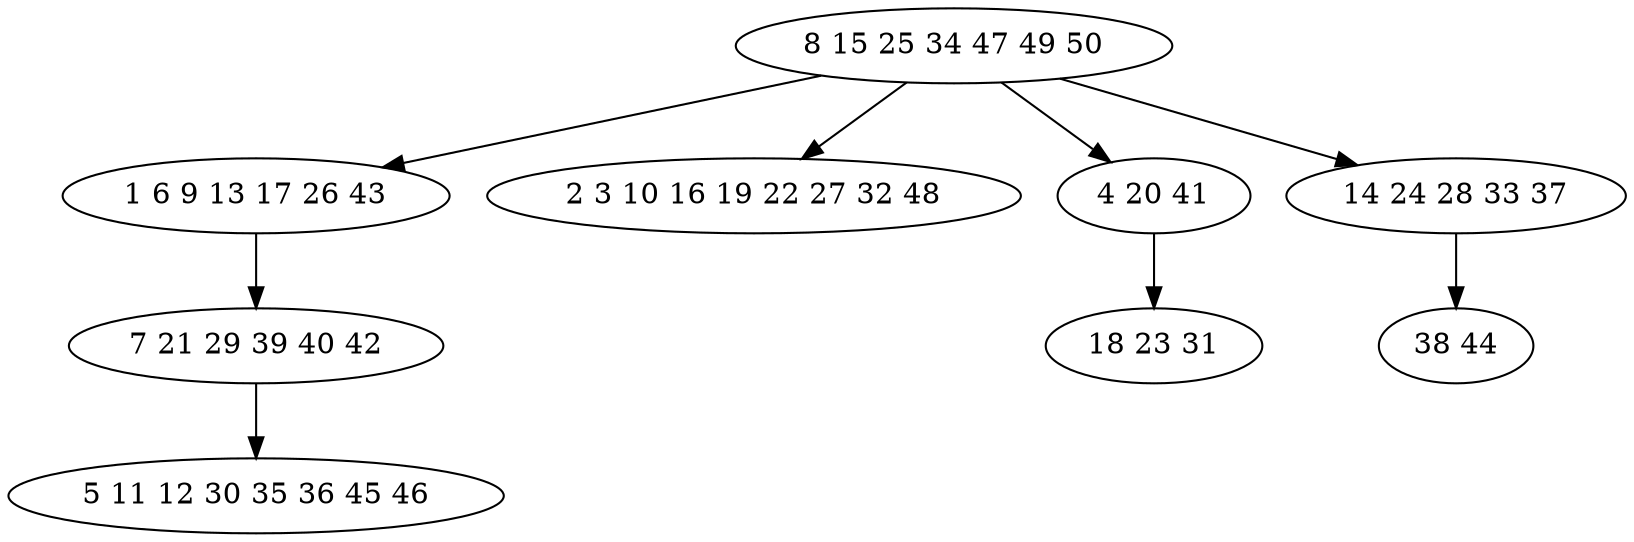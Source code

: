digraph true_tree {
	"0" -> "1"
	"0" -> "2"
	"1" -> "3"
	"0" -> "4"
	"4" -> "5"
	"3" -> "6"
	"0" -> "7"
	"7" -> "8"
	"0" [label="8 15 25 34 47 49 50"];
	"1" [label="1 6 9 13 17 26 43"];
	"2" [label="2 3 10 16 19 22 27 32 48"];
	"3" [label="7 21 29 39 40 42"];
	"4" [label="4 20 41"];
	"5" [label="18 23 31"];
	"6" [label="5 11 12 30 35 36 45 46"];
	"7" [label="14 24 28 33 37"];
	"8" [label="38 44"];
}

